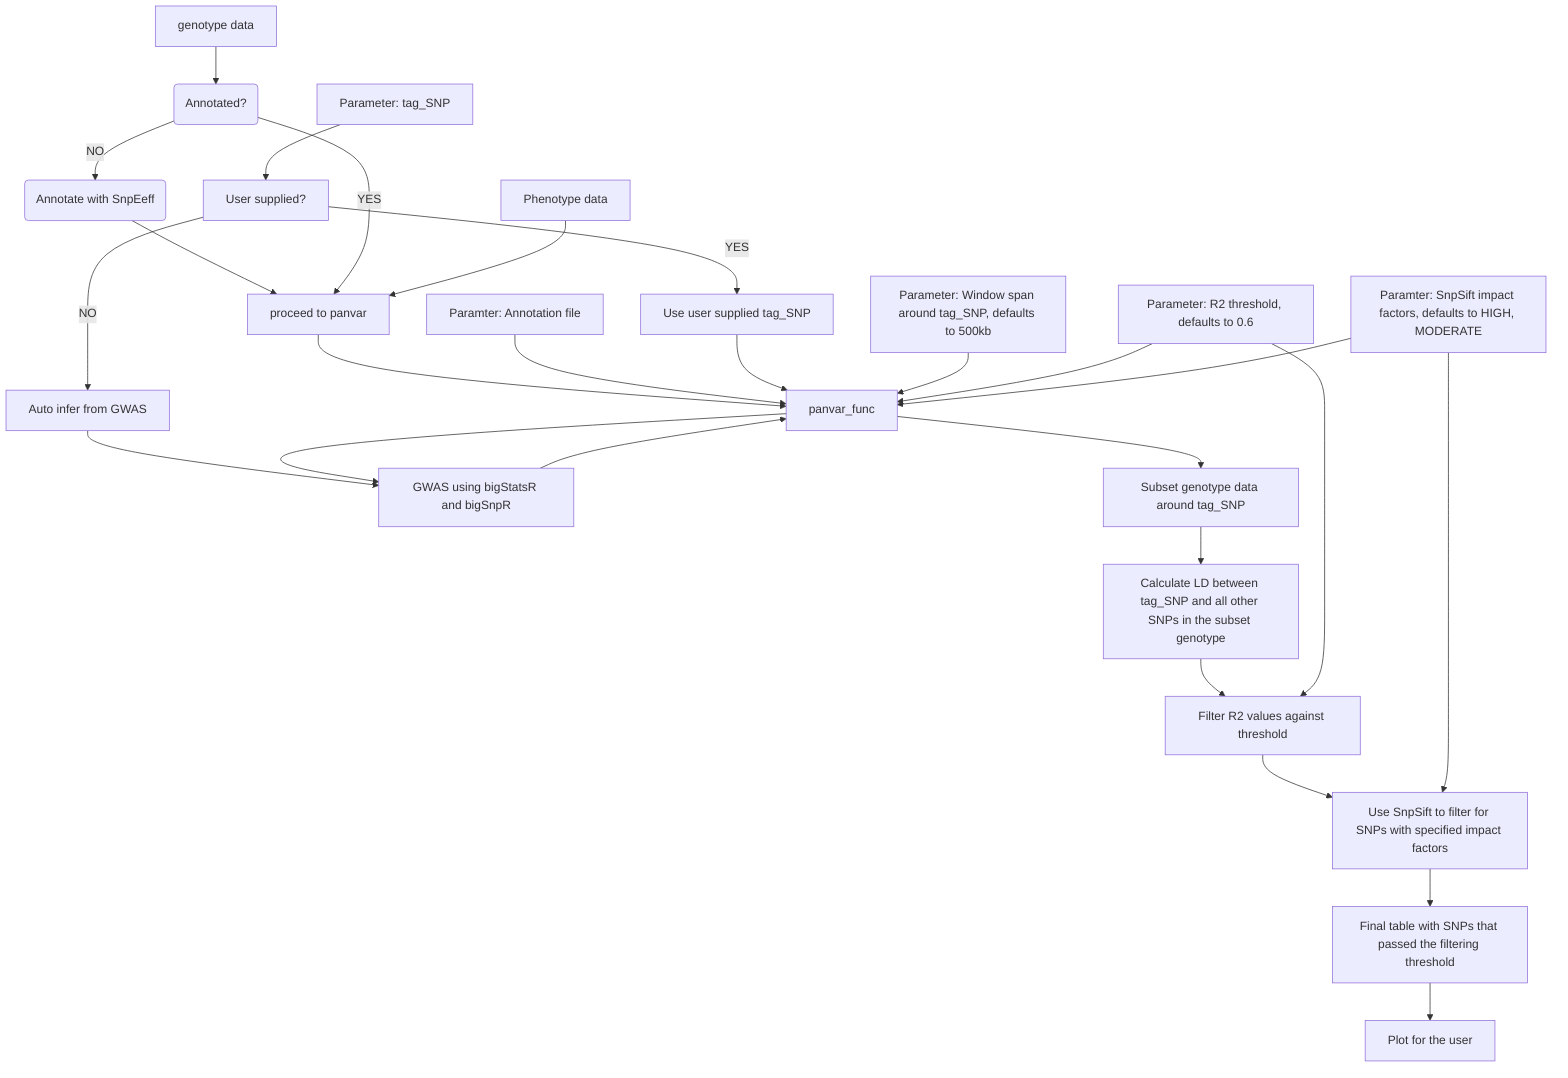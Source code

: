 flowchart TD

%% address the genotype data
A[genotype data] --> B(Annotated?)

B --"NO"--> C(Annotate with SnpEeff)

C --> D[proceed to panvar]

B --"YES"--> D

%% address the phenotype data
E[Phenotype data] --> D

%% Moving on to PanvaR
D --> F[panvar_func]

G[Parameter: tag_SNP] --> H[User supplied?]

T[Paramter: Annotation file] --> F

H --"NO"--> I[Auto infer from GWAS]

H --"YES"--> M[Use user supplied tag_SNP]

I --> N --> F

M --> F

J[Parameter: Window span around tag_SNP, defaults to 500kb] --> F

K[Parameter: R2 threshold, defaults to 0.6] --> F

L[Paramter: SnpSift impact factors, defaults to HIGH, MODERATE] --> F

F --> N[GWAS using bigStatsR and bigSnpR]

F --> O[Subset genotype data around tag_SNP]

O --> P[Calculate LD between tag_SNP and all other SNPs in the subset genotype]

P --> Q[Filter R2 values against threshold]

K --> Q

Q --> R[Use SnpSift to filter for SNPs with specified impact factors]

L --> R

R --> S[Final table with SNPs that passed the filtering threshold]

S --> U[Plot for the user]